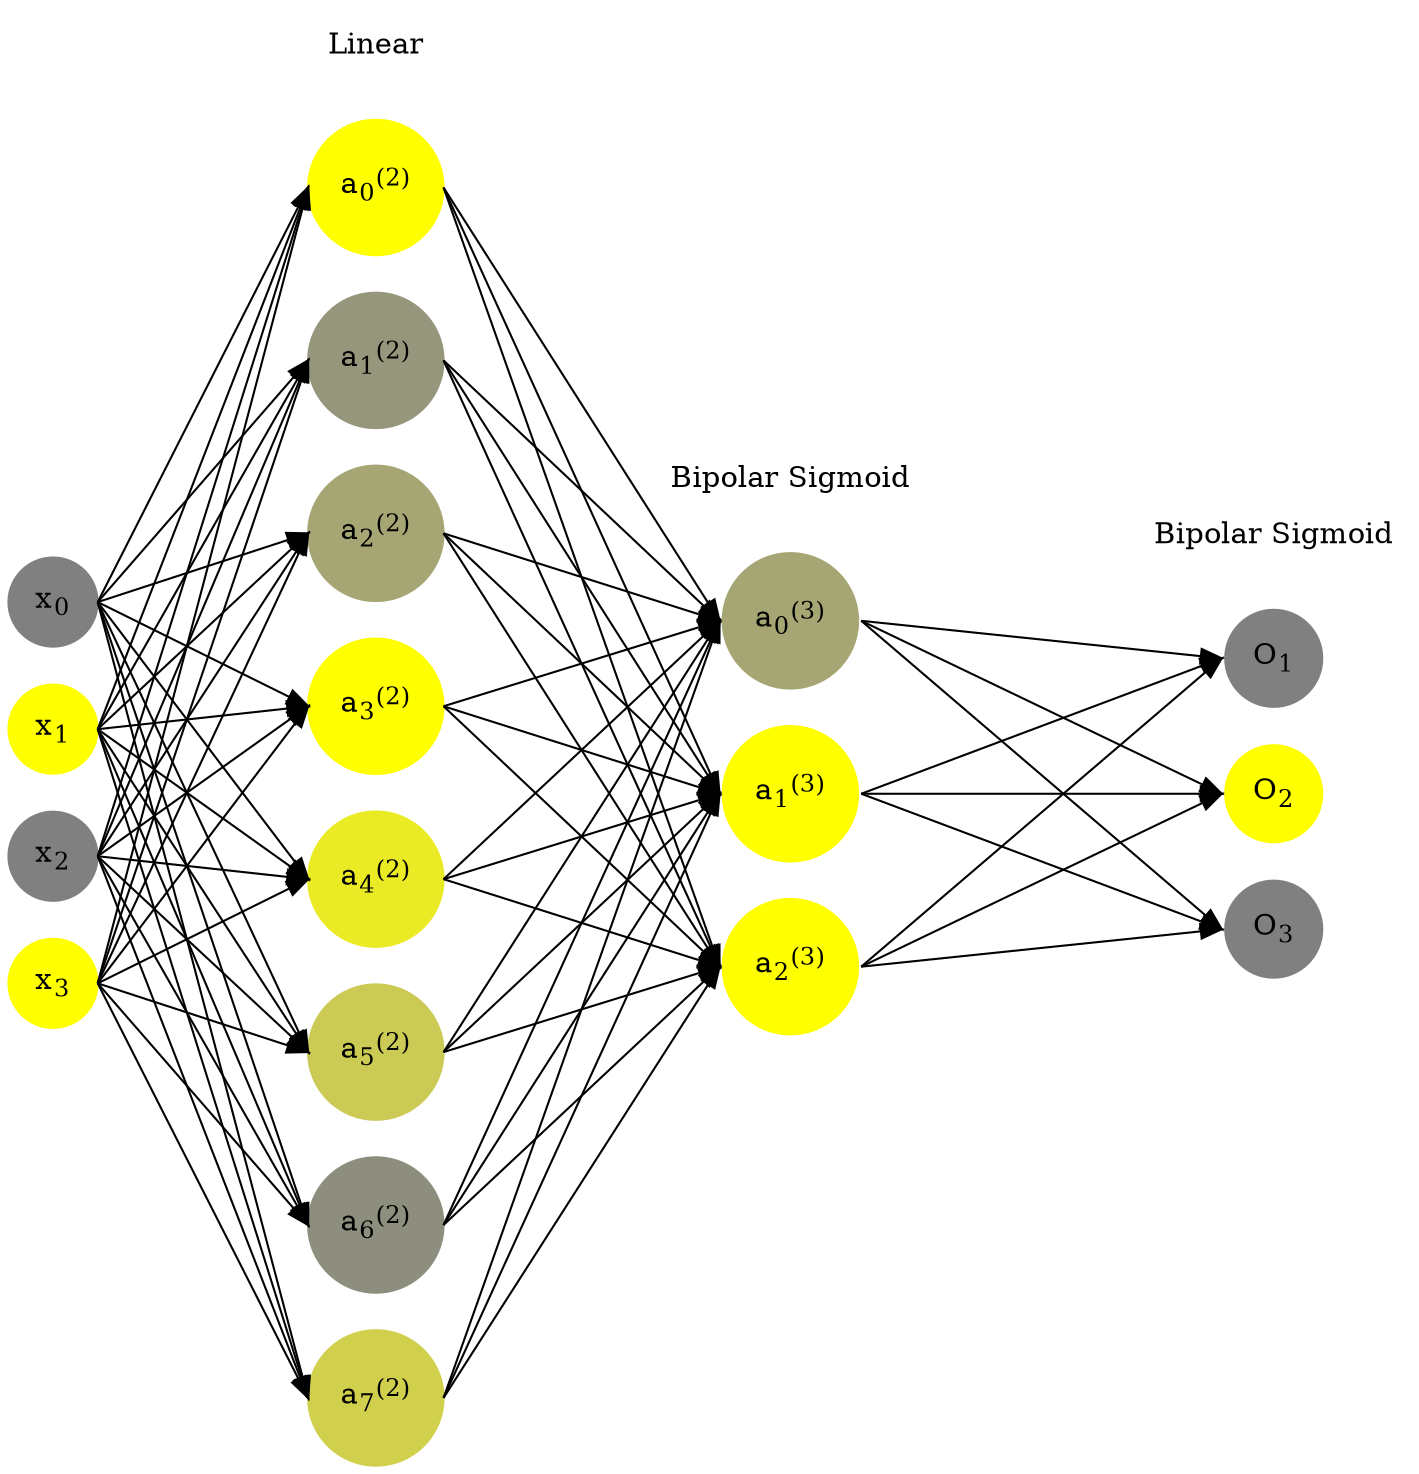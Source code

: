 digraph G {
	rankdir = LR;
	splines=false;
	edge[style=invis];
	ranksep= 1.4;
	{
	node [shape=circle, color="0.1667, 0.0, 0.5", style=filled, fillcolor="0.1667, 0.0, 0.5"];
	x0 [label=<x<sub>0</sub>>];
	}
	{
	node [shape=circle, color="0.1667, 1.0, 1.0", style=filled, fillcolor="0.1667, 1.0, 1.0"];
	x1 [label=<x<sub>1</sub>>];
	}
	{
	node [shape=circle, color="0.1667, 0.0, 0.5", style=filled, fillcolor="0.1667, 0.0, 0.5"];
	x2 [label=<x<sub>2</sub>>];
	}
	{
	node [shape=circle, color="0.1667, 1.0, 1.0", style=filled, fillcolor="0.1667, 1.0, 1.0"];
	x3 [label=<x<sub>3</sub>>];
	}
	{
	node [shape=circle, color="0.1667, 1.111517, 1.055759", style=filled, fillcolor="0.1667, 1.111517, 1.055759"];
	a02 [label=<a<sub>0</sub><sup>(2)</sup>>];
	}
	{
	node [shape=circle, color="0.1667, 0.174136, 0.587068", style=filled, fillcolor="0.1667, 0.174136, 0.587068"];
	a12 [label=<a<sub>1</sub><sup>(2)</sup>>];
	}
	{
	node [shape=circle, color="0.1667, 0.296884, 0.648442", style=filled, fillcolor="0.1667, 0.296884, 0.648442"];
	a22 [label=<a<sub>2</sub><sup>(2)</sup>>];
	}
	{
	node [shape=circle, color="0.1667, 1.353382, 1.176691", style=filled, fillcolor="0.1667, 1.353382, 1.176691"];
	a32 [label=<a<sub>3</sub><sup>(2)</sup>>];
	}
	{
	node [shape=circle, color="0.1667, 0.840581, 0.920291", style=filled, fillcolor="0.1667, 0.840581, 0.920291"];
	a42 [label=<a<sub>4</sub><sup>(2)</sup>>];
	}
	{
	node [shape=circle, color="0.1667, 0.585649, 0.792824", style=filled, fillcolor="0.1667, 0.585649, 0.792824"];
	a52 [label=<a<sub>5</sub><sup>(2)</sup>>];
	}
	{
	node [shape=circle, color="0.1667, 0.111964, 0.555982", style=filled, fillcolor="0.1667, 0.111964, 0.555982"];
	a62 [label=<a<sub>6</sub><sup>(2)</sup>>];
	}
	{
	node [shape=circle, color="0.1667, 0.626866, 0.813433", style=filled, fillcolor="0.1667, 0.626866, 0.813433"];
	a72 [label=<a<sub>7</sub><sup>(2)</sup>>];
	}
	{
	node [shape=circle, color="0.1667, 0.297737, 0.648868", style=filled, fillcolor="0.1667, 0.297737, 0.648868"];
	a03 [label=<a<sub>0</sub><sup>(3)</sup>>];
	}
	{
	node [shape=circle, color="0.1667, 0.999665, 0.999832", style=filled, fillcolor="0.1667, 0.999665, 0.999832"];
	a13 [label=<a<sub>1</sub><sup>(3)</sup>>];
	}
	{
	node [shape=circle, color="0.1667, 0.999991, 0.999996", style=filled, fillcolor="0.1667, 0.999991, 0.999996"];
	a23 [label=<a<sub>2</sub><sup>(3)</sup>>];
	}
	{
	node [shape=circle, color="0.1667, 0.0, 0.5", style=filled, fillcolor="0.1667, 0.0, 0.5"];
	O1 [label=<O<sub>1</sub>>];
	}
	{
	node [shape=circle, color="0.1667, 1.0, 1.0", style=filled, fillcolor="0.1667, 1.0, 1.0"];
	O2 [label=<O<sub>2</sub>>];
	}
	{
	node [shape=circle, color="0.1667, 0.0, 0.5", style=filled, fillcolor="0.1667, 0.0, 0.5"];
	O3 [label=<O<sub>3</sub>>];
	}
	{
	rank=same;
	x0->x1->x2->x3;
	}
	{
	rank=same;
	a02->a12->a22->a32->a42->a52->a62->a72;
	}
	{
	rank=same;
	a03->a13->a23;
	}
	{
	rank=same;
	O1->O2->O3;
	}
	l1 [shape=plaintext,label="Linear"];
	l1->a02;
	{rank=same; l1;a02};
	l2 [shape=plaintext,label="Bipolar Sigmoid"];
	l2->a03;
	{rank=same; l2;a03};
	l3 [shape=plaintext,label="Bipolar Sigmoid"];
	l3->O1;
	{rank=same; l3;O1};
edge[style=solid, tailport=e, headport=w];
	{x0;x1;x2;x3} -> {a02;a12;a22;a32;a42;a52;a62;a72};
	{a02;a12;a22;a32;a42;a52;a62;a72} -> {a03;a13;a23};
	{a03;a13;a23} -> {O1,O2,O3};
}